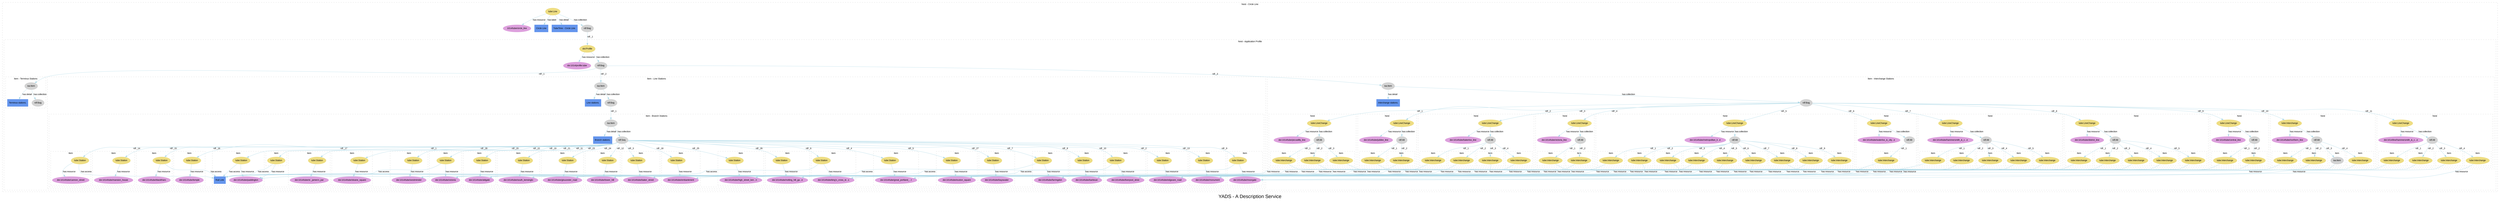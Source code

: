 
digraph yads { 



graph [

  fontname=arial, fontsize=24

  label="YADS - A Description Service"

];

node [

  fontname=arial, fontsize=11, fontcolor=black,

  style=filled, color=cornflowerblue,

];

edge [

  fontname=arial, fontsize=11, fontcolor=black,

  style=filled, color=lightblue,

];

rankdir=TB;



subgraph cluster_1 {



  style=dashed; color=lightgrey;

  fontname=arial; fontsize=11;

  fontcolor="black"; label="Nest - Circle Line";



  ":_1" [label="tube:Line", color=lightgoldenrod];

  ":_1" -> "1014/tube/circle_line" [label="has:resource", URL="http://www2.elsevier.co.uk/~tony/1014/yads-schema-2002-04-03#resource"];



  ":_1" -> "node_2" [label="has:label", URL="http://www2.elsevier.co.uk/~tony/1014/yads-schema-2002-04-03#label"];

  ":_1" -> "node_3" [label="has:detail", URL="http://www2.elsevier.co.uk/~tony/1014/yads-schema-2002-04-03#detail"];

  ":_1" -> ":_2" [label="has:collection", URL="http://www2.elsevier.co.uk/~tony/1014/yads-schema-2002-04-03#collection"];

  ":_2" [label="rdf:Bag", color=lightgrey];

  "1014/tube/circle_line" [color=plum, URL="1014/tube/circle_line"];

  "node_2" [shape=box, label="Circle Line"];

  "node_3" [shape=box, label="TubeTime - Circle Line."];

  ":_2" [label="rdf:Bag", color=lightgrey, URL="http://www.w3.org/1999/02/22-rdf-syntax-ns#Bag"];

  ":_2" -> ":_3" [label="rdf:_1", URL="http://www.w3.org/1999/02/22-rdf-syntax-ns#_1"];

":_3" [label="isa:Nest"]



subgraph cluster_3 {



  style=dashed; color=lightgrey;

  fontname=arial; fontsize=11;

  fontcolor="black"; label="Nest - Application Profile";



  ":_3" [label="doi:Profile", color=lightgoldenrod];

  ":_3" -> "doi:1014/profile.tube" [label="has:resource", URL="http://www2.elsevier.co.uk/~tony/1014/yads-schema-2002-04-03#resource"];



  ":_3" -> ":_4" [label="has:collection", URL="http://www2.elsevier.co.uk/~tony/1014/yads-schema-2002-04-03#collection"];

  ":_4" [label="rdf:Bag", color=lightgrey];

  "doi:1014/profile.tube" [color=plum, URL="http://dx.doi.org/1014/profile.tube"];

  ":_4" [label="rdf:Bag", color=lightgrey, URL="http://www.w3.org/1999/02/22-rdf-syntax-ns#Bag"];

  ":_4" -> ":_5" [label="rdf:_1", URL="http://www.w3.org/1999/02/22-rdf-syntax-ns#_1"];

":_5" [label="isa:Item"]

  ":_4" -> ":_7" [label="rdf:_2", URL="http://www.w3.org/1999/02/22-rdf-syntax-ns#_2"];

":_7" [label="isa:Item"]

  ":_4" -> ":_39" [label="rdf:_3", URL="http://www.w3.org/1999/02/22-rdf-syntax-ns#_3"];

":_39" [label="isa:Item"]



subgraph cluster_5 {



  style=dashed; color=lightgrey;

  fontname=arial; fontsize=11;

  fontcolor="black"; label="Item - Terminus Stations";



  ":_5" [label="isa:Item", color=lightgrey, URL="http://www2.elsevier.co.uk/~tony/1014/yads-schema-2002-04-03#Item"];

  ":_5" -> "node_5" [label="has:detail", URL="http://www2.elsevier.co.uk/~tony/1014/yads-schema-2002-04-03#detail"];

  ":_5" -> ":_6" [label="has:collection", URL="http://www2.elsevier.co.uk/~tony/1014/yads-schema-2002-04-03#collection"];

  ":_6" [label="rdf:Bag", color=lightgrey];

  "node_5" [shape=box, label="Terminus stations."];

  ":_6" [label="rdf:Bag", color=lightgrey, URL="http://www.w3.org/1999/02/22-rdf-syntax-ns#Bag"];



}



subgraph cluster_7 {



  style=dashed; color=lightgrey;

  fontname=arial; fontsize=11;

  fontcolor="black"; label="Item - Line Stations";



  ":_7" [label="isa:Item", color=lightgrey, URL="http://www2.elsevier.co.uk/~tony/1014/yads-schema-2002-04-03#Item"];

  ":_7" -> "node_6" [label="has:detail", URL="http://www2.elsevier.co.uk/~tony/1014/yads-schema-2002-04-03#detail"];

  ":_7" -> ":_8" [label="has:collection", URL="http://www2.elsevier.co.uk/~tony/1014/yads-schema-2002-04-03#collection"];

  ":_8" [label="rdf:Bag", color=lightgrey];

  "node_6" [shape=box, label="Line stations."];

  ":_8" [label="rdf:Bag", color=lightgrey, URL="http://www.w3.org/1999/02/22-rdf-syntax-ns#Bag"];

  ":_8" -> ":_9" [label="rdf:_1", URL="http://www.w3.org/1999/02/22-rdf-syntax-ns#_1"];

":_9" [label="isa:Item"]



subgraph cluster_9 {



  style=dashed; color=lightgrey;

  fontname=arial; fontsize=11;

  fontcolor="black"; label="Item - Branch Stations";



  ":_9" [label="isa:Item", color=lightgrey, URL="http://www2.elsevier.co.uk/~tony/1014/yads-schema-2002-04-03#Item"];

  ":_9" -> "node_7" [label="has:detail", URL="http://www2.elsevier.co.uk/~tony/1014/yads-schema-2002-04-03#detail"];

  ":_9" -> ":_10" [label="has:collection", URL="http://www2.elsevier.co.uk/~tony/1014/yads-schema-2002-04-03#collection"];

  ":_10" [label="rdf:Seq", color=lightgrey];

  "node_7" [shape=box, label="Branch stations."];

  ":_10" [label="rdf:Seq", color=lightgrey, URL="http://www.w3.org/1999/02/22-rdf-syntax-ns#Seq"];

  ":_10" -> ":_11" [label="rdf:_1", URL="http://www.w3.org/1999/02/22-rdf-syntax-ns#_1"];

":_11" [label="isa:Item"]

  ":_10" -> ":_12" [label="rdf:_2", URL="http://www.w3.org/1999/02/22-rdf-syntax-ns#_2"];

":_12" [label="isa:Item"]

  ":_10" -> ":_13" [label="rdf:_3", URL="http://www.w3.org/1999/02/22-rdf-syntax-ns#_3"];

":_13" [label="isa:Item"]

  ":_10" -> ":_14" [label="rdf:_4", URL="http://www.w3.org/1999/02/22-rdf-syntax-ns#_4"];

":_14" [label="isa:Item"]

  ":_10" -> ":_15" [label="rdf:_5", URL="http://www.w3.org/1999/02/22-rdf-syntax-ns#_5"];

":_15" [label="isa:Item"]

  ":_10" -> ":_16" [label="rdf:_6", URL="http://www.w3.org/1999/02/22-rdf-syntax-ns#_6"];

":_16" [label="isa:Item"]

  ":_10" -> ":_17" [label="rdf:_7", URL="http://www.w3.org/1999/02/22-rdf-syntax-ns#_7"];

":_17" [label="isa:Item"]

  ":_10" -> ":_18" [label="rdf:_8", URL="http://www.w3.org/1999/02/22-rdf-syntax-ns#_8"];

":_18" [label="isa:Item"]

  ":_10" -> ":_19" [label="rdf:_9", URL="http://www.w3.org/1999/02/22-rdf-syntax-ns#_9"];

":_19" [label="isa:Item"]

  ":_10" -> ":_20" [label="rdf:_10", URL="http://www.w3.org/1999/02/22-rdf-syntax-ns#_10"];

":_20" [label="isa:Item"]

  ":_10" -> ":_21" [label="rdf:_11", URL="http://www.w3.org/1999/02/22-rdf-syntax-ns#_11"];

":_21" [label="isa:Item"]

  ":_10" -> ":_22" [label="rdf:_12", URL="http://www.w3.org/1999/02/22-rdf-syntax-ns#_12"];

":_22" [label="isa:Item"]

  ":_10" -> ":_23" [label="rdf:_13", URL="http://www.w3.org/1999/02/22-rdf-syntax-ns#_13"];

":_23" [label="isa:Item"]

  ":_10" -> ":_24" [label="rdf:_14", URL="http://www.w3.org/1999/02/22-rdf-syntax-ns#_14"];

":_24" [label="isa:Item"]

  ":_10" -> ":_25" [label="rdf:_15", URL="http://www.w3.org/1999/02/22-rdf-syntax-ns#_15"];

":_25" [label="isa:Item"]

  ":_10" -> ":_26" [label="rdf:_16", URL="http://www.w3.org/1999/02/22-rdf-syntax-ns#_16"];

":_26" [label="isa:Item"]

  ":_10" -> ":_27" [label="rdf:_17", URL="http://www.w3.org/1999/02/22-rdf-syntax-ns#_17"];

":_27" [label="isa:Item"]

  ":_10" -> ":_28" [label="rdf:_18", URL="http://www.w3.org/1999/02/22-rdf-syntax-ns#_18"];

":_28" [label="isa:Item"]

  ":_10" -> ":_29" [label="rdf:_19", URL="http://www.w3.org/1999/02/22-rdf-syntax-ns#_19"];

":_29" [label="isa:Item"]

  ":_10" -> ":_30" [label="rdf:_20", URL="http://www.w3.org/1999/02/22-rdf-syntax-ns#_20"];

":_30" [label="isa:Item"]

  ":_10" -> ":_31" [label="rdf:_21", URL="http://www.w3.org/1999/02/22-rdf-syntax-ns#_21"];

":_31" [label="isa:Item"]

  ":_10" -> ":_32" [label="rdf:_22", URL="http://www.w3.org/1999/02/22-rdf-syntax-ns#_22"];

":_32" [label="isa:Item"]

  ":_10" -> ":_33" [label="rdf:_23", URL="http://www.w3.org/1999/02/22-rdf-syntax-ns#_23"];

":_33" [label="isa:Item"]

  ":_10" -> ":_34" [label="rdf:_24", URL="http://www.w3.org/1999/02/22-rdf-syntax-ns#_24"];

":_34" [label="isa:Item"]

  ":_10" -> ":_35" [label="rdf:_25", URL="http://www.w3.org/1999/02/22-rdf-syntax-ns#_25"];

":_35" [label="isa:Item"]

  ":_10" -> ":_36" [label="rdf:_26", URL="http://www.w3.org/1999/02/22-rdf-syntax-ns#_26"];

":_36" [label="isa:Item"]

  ":_10" -> ":_37" [label="rdf:_27", URL="http://www.w3.org/1999/02/22-rdf-syntax-ns#_27"];

":_37" [label="isa:Item"]

  ":_10" -> ":_38" [label="rdf:_28", URL="http://www.w3.org/1999/02/22-rdf-syntax-ns#_28"];

":_38" [label="isa:Item"]



subgraph cluster_11 {



  style=dashed; color=lightgrey;

  fontname=arial; fontsize=11;

  fontcolor="black"; label="Item";



  ":_11" [label="tube:Station", color=lightgoldenrod];

  ":_11" -> "doi:1014/tube/paddington" [label="has:resource", URL="http://www2.elsevier.co.uk/~tony/1014/yads-schema-2002-04-03#resource"];



  ":_11" -> "node_91517202227303644" [label="has:access", URL="http://www2.elsevier.co.uk/~tony/1014/yads-schema-2002-04-03#access"];

  "doi:1014/tube/paddington" [color=plum, URL="http://dx.doi.org/1014/tube/paddington"];

  "node_91517202227303644" [shape=box, label="Rail Link"];

}



subgraph cluster_12 {



  style=dashed; color=lightgrey;

  fontname=arial; fontsize=11;

  fontcolor="black"; label="Item";



  ":_12" [label="tube:Station", color=lightgoldenrod];

  ":_12" -> "doi:1014/tube/edgware_road" [label="has:resource", URL="http://www2.elsevier.co.uk/~tony/1014/yads-schema-2002-04-03#resource"];



  "doi:1014/tube/edgware_road" [color=plum, URL="http://dx.doi.org/1014/tube/edgware_road"];

}



subgraph cluster_13 {



  style=dashed; color=lightgrey;

  fontname=arial; fontsize=11;

  fontcolor="black"; label="Item";



  ":_13" [label="tube:Station", color=lightgoldenrod];

  ":_13" -> "doi:1014/tube/baker_street" [label="has:resource", URL="http://www2.elsevier.co.uk/~tony/1014/yads-schema-2002-04-03#resource"];



  "doi:1014/tube/baker_street" [color=plum, URL="http://dx.doi.org/1014/tube/baker_street"];

}



subgraph cluster_14 {



  style=dashed; color=lightgrey;

  fontname=arial; fontsize=11;

  fontcolor="black"; label="Item";



  ":_14" [label="tube:Station", color=lightgoldenrod];

  ":_14" -> "doi:1014/tube/great_portland_...t" [label="has:resource", URL="http://www2.elsevier.co.uk/~tony/1014/yads-schema-2002-04-03#resource"];



  "doi:1014/tube/great_portland_...t" [color=plum, URL="http://dx.doi.org/1014/tube/great_portland_street"];

}



subgraph cluster_15 {



  style=dashed; color=lightgrey;

  fontname=arial; fontsize=11;

  fontcolor="black"; label="Item";



  ":_15" [label="tube:Station", color=lightgoldenrod];

  ":_15" -> "doi:1014/tube/euston_square" [label="has:resource", URL="http://www2.elsevier.co.uk/~tony/1014/yads-schema-2002-04-03#resource"];



  "doi:1014/tube/euston_square" [color=plum, URL="http://dx.doi.org/1014/tube/euston_square"];

}



subgraph cluster_16 {



  style=dashed; color=lightgrey;

  fontname=arial; fontsize=11;

  fontcolor="black"; label="Item";



  ":_16" [label="tube:Station", color=lightgoldenrod];

  ":_16" -> "doi:1014/tube/king's_cross_st...s" [label="has:resource", URL="http://www2.elsevier.co.uk/~tony/1014/yads-schema-2002-04-03#resource"];



  ":_16" -> "node_91517202227303644" [label="has:access", URL="http://www2.elsevier.co.uk/~tony/1014/yads-schema-2002-04-03#access"];

  "doi:1014/tube/king's_cross_st...s" [color=plum, URL="http://dx.doi.org/1014/tube/king's_cross_st._pancras"];

  "node_91517202227303644" [shape=box, label="Rail Link"];

}



subgraph cluster_17 {



  style=dashed; color=lightgrey;

  fontname=arial; fontsize=11;

  fontcolor="black"; label="Item";



  ":_17" [label="tube:Station", color=lightgoldenrod];

  ":_17" -> "doi:1014/tube/farringdon" [label="has:resource", URL="http://www2.elsevier.co.uk/~tony/1014/yads-schema-2002-04-03#resource"];



  ":_17" -> "node_91517202227303644" [label="has:access", URL="http://www2.elsevier.co.uk/~tony/1014/yads-schema-2002-04-03#access"];

  "doi:1014/tube/farringdon" [color=plum, URL="http://dx.doi.org/1014/tube/farringdon"];

  "node_91517202227303644" [shape=box, label="Rail Link"];

}



subgraph cluster_18 {



  style=dashed; color=lightgrey;

  fontname=arial; fontsize=11;

  fontcolor="black"; label="Item";



  ":_18" [label="tube:Station", color=lightgoldenrod];

  ":_18" -> "doi:1014/tube/barbican" [label="has:resource", URL="http://www2.elsevier.co.uk/~tony/1014/yads-schema-2002-04-03#resource"];



  "doi:1014/tube/barbican" [color=plum, URL="http://dx.doi.org/1014/tube/barbican"];

}



subgraph cluster_19 {



  style=dashed; color=lightgrey;

  fontname=arial; fontsize=11;

  fontcolor="black"; label="Item";



  ":_19" [label="tube:Station", color=lightgoldenrod];

  ":_19" -> "doi:1014/tube/moorgate" [label="has:resource", URL="http://www2.elsevier.co.uk/~tony/1014/yads-schema-2002-04-03#resource"];



  ":_19" -> "node_91517202227303644" [label="has:access", URL="http://www2.elsevier.co.uk/~tony/1014/yads-schema-2002-04-03#access"];

  "doi:1014/tube/moorgate" [color=plum, URL="http://dx.doi.org/1014/tube/moorgate"];

  "node_91517202227303644" [shape=box, label="Rail Link"];

}



subgraph cluster_20 {



  style=dashed; color=lightgrey;

  fontname=arial; fontsize=11;

  fontcolor="black"; label="Item";



  ":_20" [label="tube:Station", color=lightgoldenrod];

  ":_20" -> "doi:1014/tube/liverpool_stree" [label="has:resource", URL="http://www2.elsevier.co.uk/~tony/1014/yads-schema-2002-04-03#resource"];



  ":_20" -> "node_91517202227303644" [label="has:access", URL="http://www2.elsevier.co.uk/~tony/1014/yads-schema-2002-04-03#access"];

  "doi:1014/tube/liverpool_stree" [color=plum, URL="http://dx.doi.org/1014/tube/liverpool_street"];

  "node_91517202227303644" [shape=box, label="Rail Link"];

}



subgraph cluster_21 {



  style=dashed; color=lightgrey;

  fontname=arial; fontsize=11;

  fontcolor="black"; label="Item";



  ":_21" [label="tube:Station", color=lightgoldenrod];

  ":_21" -> "doi:1014/tube/aldgate" [label="has:resource", URL="http://www2.elsevier.co.uk/~tony/1014/yads-schema-2002-04-03#resource"];



  "doi:1014/tube/aldgate" [color=plum, URL="http://dx.doi.org/1014/tube/aldgate"];

}



subgraph cluster_22 {



  style=dashed; color=lightgrey;

  fontname=arial; fontsize=11;

  fontcolor="black"; label="Item";



  ":_22" [label="tube:Station", color=lightgoldenrod];

  ":_22" -> "doi:1014/tube/tower_hill" [label="has:resource", URL="http://www2.elsevier.co.uk/~tony/1014/yads-schema-2002-04-03#resource"];



  "doi:1014/tube/tower_hill" [color=plum, URL="http://dx.doi.org/1014/tube/tower_hill"];

}



subgraph cluster_23 {



  style=dashed; color=lightgrey;

  fontname=arial; fontsize=11;

  fontcolor="black"; label="Item";



  ":_23" [label="tube:Station", color=lightgoldenrod];

  ":_23" -> "doi:1014/tube/monument" [label="has:resource", URL="http://www2.elsevier.co.uk/~tony/1014/yads-schema-2002-04-03#resource"];



  "doi:1014/tube/monument" [color=plum, URL="http://dx.doi.org/1014/tube/monument"];

}



subgraph cluster_24 {



  style=dashed; color=lightgrey;

  fontname=arial; fontsize=11;

  fontcolor="black"; label="Item";



  ":_24" [label="tube:Station", color=lightgoldenrod];

  ":_24" -> "doi:1014/tube/cannon_street" [label="has:resource", URL="http://www2.elsevier.co.uk/~tony/1014/yads-schema-2002-04-03#resource"];



  ":_24" -> "node_91517202227303644" [label="has:access", URL="http://www2.elsevier.co.uk/~tony/1014/yads-schema-2002-04-03#access"];

  "doi:1014/tube/cannon_street" [color=plum, URL="http://dx.doi.org/1014/tube/cannon_street"];

  "node_91517202227303644" [shape=box, label="Rail Link"];

}



subgraph cluster_25 {



  style=dashed; color=lightgrey;

  fontname=arial; fontsize=11;

  fontcolor="black"; label="Item";



  ":_25" [label="tube:Station", color=lightgoldenrod];

  ":_25" -> "doi:1014/tube/mansion_house" [label="has:resource", URL="http://www2.elsevier.co.uk/~tony/1014/yads-schema-2002-04-03#resource"];



  "doi:1014/tube/mansion_house" [color=plum, URL="http://dx.doi.org/1014/tube/mansion_house"];

}



subgraph cluster_26 {



  style=dashed; color=lightgrey;

  fontname=arial; fontsize=11;

  fontcolor="black"; label="Item";



  ":_26" [label="tube:Station", color=lightgoldenrod];

  ":_26" -> "doi:1014/tube/blackfriars" [label="has:resource", URL="http://www2.elsevier.co.uk/~tony/1014/yads-schema-2002-04-03#resource"];



  ":_26" -> "node_91517202227303644" [label="has:access", URL="http://www2.elsevier.co.uk/~tony/1014/yads-schema-2002-04-03#access"];

  "doi:1014/tube/blackfriars" [color=plum, URL="http://dx.doi.org/1014/tube/blackfriars"];

  "node_91517202227303644" [shape=box, label="Rail Link"];

}



subgraph cluster_27 {



  style=dashed; color=lightgrey;

  fontname=arial; fontsize=11;

  fontcolor="black"; label="Item";



  ":_27" [label="tube:Station", color=lightgoldenrod];

  ":_27" -> "doi:1014/tube/temple" [label="has:resource", URL="http://www2.elsevier.co.uk/~tony/1014/yads-schema-2002-04-03#resource"];



  "doi:1014/tube/temple" [color=plum, URL="http://dx.doi.org/1014/tube/temple"];

}



subgraph cluster_28 {



  style=dashed; color=lightgrey;

  fontname=arial; fontsize=11;

  fontcolor="black"; label="Item";



  ":_28" [label="tube:Station", color=lightgoldenrod];

  ":_28" -> "doi:1014/tube/embankment" [label="has:resource", URL="http://www2.elsevier.co.uk/~tony/1014/yads-schema-2002-04-03#resource"];



  "doi:1014/tube/embankment" [color=plum, URL="http://dx.doi.org/1014/tube/embankment"];

}



subgraph cluster_29 {



  style=dashed; color=lightgrey;

  fontname=arial; fontsize=11;

  fontcolor="black"; label="Item";



  ":_29" [label="tube:Station", color=lightgoldenrod];

  ":_29" -> "doi:1014/tube/westminster" [label="has:resource", URL="http://www2.elsevier.co.uk/~tony/1014/yads-schema-2002-04-03#resource"];



  "doi:1014/tube/westminster" [color=plum, URL="http://dx.doi.org/1014/tube/westminster"];

}



subgraph cluster_30 {



  style=dashed; color=lightgrey;

  fontname=arial; fontsize=11;

  fontcolor="black"; label="Item";



  ":_30" [label="tube:Station", color=lightgoldenrod];

  ":_30" -> "doi:1014/tube/st._james's_par" [label="has:resource", URL="http://www2.elsevier.co.uk/~tony/1014/yads-schema-2002-04-03#resource"];



  "doi:1014/tube/st._james's_par" [color=plum, URL="http://dx.doi.org/1014/tube/st._james's_park"];

}



subgraph cluster_31 {



  style=dashed; color=lightgrey;

  fontname=arial; fontsize=11;

  fontcolor="black"; label="Item";



  ":_31" [label="tube:Station", color=lightgoldenrod];

  ":_31" -> "doi:1014/tube/victoria" [label="has:resource", URL="http://www2.elsevier.co.uk/~tony/1014/yads-schema-2002-04-03#resource"];



  ":_31" -> "node_91517202227303644" [label="has:access", URL="http://www2.elsevier.co.uk/~tony/1014/yads-schema-2002-04-03#access"];

  "doi:1014/tube/victoria" [color=plum, URL="http://dx.doi.org/1014/tube/victoria"];

  "node_91517202227303644" [shape=box, label="Rail Link"];

}



subgraph cluster_32 {



  style=dashed; color=lightgrey;

  fontname=arial; fontsize=11;

  fontcolor="black"; label="Item";



  ":_32" [label="tube:Station", color=lightgoldenrod];

  ":_32" -> "doi:1014/tube/sloane_square" [label="has:resource", URL="http://www2.elsevier.co.uk/~tony/1014/yads-schema-2002-04-03#resource"];



  "doi:1014/tube/sloane_square" [color=plum, URL="http://dx.doi.org/1014/tube/sloane_square"];

}



subgraph cluster_33 {



  style=dashed; color=lightgrey;

  fontname=arial; fontsize=11;

  fontcolor="black"; label="Item";



  ":_33" [label="tube:Station", color=lightgoldenrod];

  ":_33" -> "doi:1014/tube/south_kensingto" [label="has:resource", URL="http://www2.elsevier.co.uk/~tony/1014/yads-schema-2002-04-03#resource"];



  "doi:1014/tube/south_kensingto" [color=plum, URL="http://dx.doi.org/1014/tube/south_kensington"];

}



subgraph cluster_34 {



  style=dashed; color=lightgrey;

  fontname=arial; fontsize=11;

  fontcolor="black"; label="Item";



  ":_34" [label="tube:Station", color=lightgoldenrod];

  ":_34" -> "doi:1014/tube/gloucester_road" [label="has:resource", URL="http://www2.elsevier.co.uk/~tony/1014/yads-schema-2002-04-03#resource"];



  "doi:1014/tube/gloucester_road" [color=plum, URL="http://dx.doi.org/1014/tube/gloucester_road"];

}



subgraph cluster_35 {



  style=dashed; color=lightgrey;

  fontname=arial; fontsize=11;

  fontcolor="black"; label="Item";



  ":_35" [label="tube:Station", color=lightgoldenrod];

  ":_35" -> "doi:1014/tube/high_street_ken...n" [label="has:resource", URL="http://www2.elsevier.co.uk/~tony/1014/yads-schema-2002-04-03#resource"];



  "doi:1014/tube/high_street_ken...n" [color=plum, URL="http://dx.doi.org/1014/tube/high_street_kensington"];

}



subgraph cluster_36 {



  style=dashed; color=lightgrey;

  fontname=arial; fontsize=11;

  fontcolor="black"; label="Item";


  ":_36" [label="tube:Station", color=lightgoldenrod];

  ":_36" -> "doi:1014/tube/notting_hill_ga...e" [label="has:resource", URL="http://www2.elsevier.co.uk/~tony/1014/yads-schema-2002-04-03#resource"];



  "doi:1014/tube/notting_hill_ga...e" [color=plum, URL="http://dx.doi.org/1014/tube/notting_hill_gate"];

}



subgraph cluster_37 {



  style=dashed; color=lightgrey;

  fontname=arial; fontsize=11;

  fontcolor="black"; label="Item";



  ":_37" [label="tube:Station", color=lightgoldenrod];

  ":_37" -> "doi:1014/tube/bayswater" [label="has:resource", URL="http://www2.elsevier.co.uk/~tony/1014/yads-schema-2002-04-03#resource"];



  "doi:1014/tube/bayswater" [color=plum, URL="http://dx.doi.org/1014/tube/bayswater"];

}



subgraph cluster_38 {



  style=dashed; color=lightgrey;

  fontname=arial; fontsize=11;

  fontcolor="black"; label="Item";



  ":_38" [label="tube:Station", color=lightgoldenrod];

  ":_38" -> "doi:1014/tube/paddington" [label="has:resource", URL="http://www2.elsevier.co.uk/~tony/1014/yads-schema-2002-04-03#resource"];



  ":_38" -> "node_91517202227303644" [label="has:access", URL="http://www2.elsevier.co.uk/~tony/1014/yads-schema-2002-04-03#access"];

  "doi:1014/tube/paddington" [color=plum, URL="http://dx.doi.org/1014/tube/paddington"];

  "node_91517202227303644" [shape=box, label="Rail Link"];

}



}



}



subgraph cluster_39 {



  style=dashed; color=lightgrey;

  fontname=arial; fontsize=11;

  fontcolor="black"; label="Item - Interchange Stations";



  ":_39" [label="isa:Item", color=lightgrey, URL="http://www2.elsevier.co.uk/~tony/1014/yads-schema-2002-04-03#Item"];

  ":_39" -> "node_45" [label="has:detail", URL="http://www2.elsevier.co.uk/~tony/1014/yads-schema-2002-04-03#detail"];

  ":_39" -> ":_40" [label="has:collection", URL="http://www2.elsevier.co.uk/~tony/1014/yads-schema-2002-04-03#collection"];

  ":_40" [label="rdf:Bag", color=lightgrey];

  "node_45" [shape=box, label="Interchange stations."];

  ":_40" [label="rdf:Bag", color=lightgrey, URL="http://www.w3.org/1999/02/22-rdf-syntax-ns#Bag"];

  ":_40" -> ":_41" [label="rdf:_1", URL="http://www.w3.org/1999/02/22-rdf-syntax-ns#_1"];

":_41" [label="isa:Nest"]

  ":_40" -> ":_46" [label="rdf:_2", URL="http://www.w3.org/1999/02/22-rdf-syntax-ns#_2"];

":_46" [label="isa:Nest"]

  ":_40" -> ":_50" [label="rdf:_3", URL="http://www.w3.org/1999/02/22-rdf-syntax-ns#_3"];

":_50" [label="isa:Nest"]

  ":_40" -> ":_56" [label="rdf:_4", URL="http://www.w3.org/1999/02/22-rdf-syntax-ns#_4"];

":_56" [label="isa:Nest"]

  ":_40" -> ":_60" [label="rdf:_5", URL="http://www.w3.org/1999/02/22-rdf-syntax-ns#_5"];

":_60" [label="isa:Nest"]

  ":_40" -> ":_71" [label="rdf:_6", URL="http://www.w3.org/1999/02/22-rdf-syntax-ns#_6"];

":_71" [label="isa:Nest"]

  ":_40" -> ":_74" [label="rdf:_7", URL="http://www.w3.org/1999/02/22-rdf-syntax-ns#_7"];

":_74" [label="isa:Nest"]

  ":_40" -> ":_81" [label="rdf:_8", URL="http://www.w3.org/1999/02/22-rdf-syntax-ns#_8"];

":_81" [label="isa:Nest"]

  ":_40" -> ":_88" [label="rdf:_9", URL="http://www.w3.org/1999/02/22-rdf-syntax-ns#_9"];

":_88" [label="isa:Nest"]

  ":_40" -> ":_92" [label="rdf:_10", URL="http://www.w3.org/1999/02/22-rdf-syntax-ns#_10"];

":_92" [label="isa:Nest"]

  ":_40" -> ":_98" [label="rdf:_11", URL="http://www.w3.org/1999/02/22-rdf-syntax-ns#_11"];

":_98" [label="isa:Nest"]



subgraph cluster_41 {



  style=dashed; color=lightgrey;

  fontname=arial; fontsize=11;

  fontcolor="black"; label="Nest";



  ":_41" [label="tube:LineChange", color=lightgoldenrod];

  ":_41" -> "doi:1014/tube/piccadilly_line" [label="has:resource", URL="http://www2.elsevier.co.uk/~tony/1014/yads-schema-2002-04-03#resource"];

  ":_41" -> ":_42" [label="has:collection", URL="http://www2.elsevier.co.uk/~tony/1014/yads-schema-2002-04-03#collection"];

  ":_42" [label="rdf:Alt", color=lightgrey];



  "doi:1014/tube/piccadilly_line" [color=plum, URL="http://dx.doi.org/1014/tube/piccadilly_line"];

  ":_42" [label="rdf:Alt", color=lightgrey, URL="http://www.w3.org/1999/02/22-rdf-syntax-ns#Alt"];

  ":_42" -> ":_43" [label="rdf:_1", URL="http://www.w3.org/1999/02/22-rdf-syntax-ns#_1"];

":_43" [label="isa:Item"]

  ":_42" -> ":_44" [label="rdf:_2", URL="http://www.w3.org/1999/02/22-rdf-syntax-ns#_2"];

":_44" [label="isa:Item"]

  ":_42" -> ":_45" [label="rdf:_3", URL="http://www.w3.org/1999/02/22-rdf-syntax-ns#_3"];

":_45" [label="isa:Item"]



subgraph cluster_43 {



  style=dashed; color=lightgrey;

  fontname=arial; fontsize=11;

  fontcolor="black"; label="Item";



  ":_43" [label="tube:Interchange", color=lightgoldenrod];

  ":_43" -> "doi:1014/tube/king's_cross_st...s" [label="has:resource", URL="http://www2.elsevier.co.uk/~tony/1014/yads-schema-2002-04-03#resource"];



  "doi:1014/tube/king's_cross_st...s" [color=plum, URL="http://dx.doi.org/1014/tube/king's_cross_st._pancras"];

}



subgraph cluster_44 {



  style=dashed; color=lightgrey;

  fontname=arial; fontsize=11;

  fontcolor="black"; label="Item";



  ":_44" [label="tube:Interchange", color=lightgoldenrod];

  ":_44" -> "doi:1014/tube/south_kensingto" [label="has:resource", URL="http://www2.elsevier.co.uk/~tony/1014/yads-schema-2002-04-03#resource"];



  "doi:1014/tube/south_kensingto" [color=plum, URL="http://dx.doi.org/1014/tube/south_kensington"];

}



subgraph cluster_45 {



  style=dashed; color=lightgrey;

  fontname=arial; fontsize=11;

  fontcolor="black"; label="Item";



  ":_45" [label="tube:Interchange", color=lightgoldenrod];

  ":_45" -> "doi:1014/tube/gloucester_road" [label="has:resource", URL="http://www2.elsevier.co.uk/~tony/1014/yads-schema-2002-04-03#resource"];



  "doi:1014/tube/gloucester_road" [color=plum, URL="http://dx.doi.org/1014/tube/gloucester_road"];

}



}



subgraph cluster_46 {



  style=dashed; color=lightgrey;

  fontname=arial; fontsize=11;

  fontcolor="black"; label="Nest";



  ":_46" [label="tube:LineChange", color=lightgoldenrod];

  ":_46" -> "doi:1014/tube/jubilee_line" [label="has:resource", URL="http://www2.elsevier.co.uk/~tony/1014/yads-schema-2002-04-03#resource"];

  ":_46" -> ":_47" [label="has:collection", URL="http://www2.elsevier.co.uk/~tony/1014/yads-schema-2002-04-03#collection"];

  ":_47" [label="rdf:Alt", color=lightgrey];



  "doi:1014/tube/jubilee_line" [color=plum, URL="http://dx.doi.org/1014/tube/jubilee_line"];

  ":_47" [label="rdf:Alt", color=lightgrey, URL="http://www.w3.org/1999/02/22-rdf-syntax-ns#Alt"];

  ":_47" -> ":_48" [label="rdf:_1", URL="http://www.w3.org/1999/02/22-rdf-syntax-ns#_1"];

":_48" [label="isa:Item"]

  ":_47" -> ":_49" [label="rdf:_2", URL="http://www.w3.org/1999/02/22-rdf-syntax-ns#_2"];

":_49" [label="isa:Item"]



subgraph cluster_48 {



  style=dashed; color=lightgrey;

  fontname=arial; fontsize=11;

  fontcolor="black"; label="Item";



  ":_48" [label="tube:Interchange", color=lightgoldenrod];

  ":_48" -> "doi:1014/tube/baker_street" [label="has:resource", URL="http://www2.elsevier.co.uk/~tony/1014/yads-schema-2002-04-03#resource"];



  "doi:1014/tube/baker_street" [color=plum, URL="http://dx.doi.org/1014/tube/baker_street"];

}



subgraph cluster_49 {



  style=dashed; color=lightgrey;

  fontname=arial; fontsize=11;

  fontcolor="black"; label="Item";



  ":_49" [label="tube:Interchange", color=lightgoldenrod];

  ":_49" -> "doi:1014/tube/westminster" [label="has:resource", URL="http://www2.elsevier.co.uk/~tony/1014/yads-schema-2002-04-03#resource"];



  "doi:1014/tube/westminster" [color=plum, URL="http://dx.doi.org/1014/tube/westminster"];

}



}



subgraph cluster_50 {



  style=dashed; color=lightgrey;

  fontname=arial; fontsize=11;

  fontcolor="black"; label="Nest";



  ":_50" [label="tube:LineChange", color=lightgoldenrod];

  ":_50" -> "doi:1014/tube/bakerloo_line" [label="has:resource", URL="http://www2.elsevier.co.uk/~tony/1014/yads-schema-2002-04-03#resource"];

  ":_50" -> ":_51" [label="has:collection", URL="http://www2.elsevier.co.uk/~tony/1014/yads-schema-2002-04-03#collection"];

  ":_51" [label="rdf:Alt", color=lightgrey];



  "doi:1014/tube/bakerloo_line" [color=plum, URL="http://dx.doi.org/1014/tube/bakerloo_line"];

  ":_51" [label="rdf:Alt", color=lightgrey, URL="http://www.w3.org/1999/02/22-rdf-syntax-ns#Alt"];

  ":_51" -> ":_52" [label="rdf:_1", URL="http://www.w3.org/1999/02/22-rdf-syntax-ns#_1"];

":_52" [label="isa:Item"]

  ":_51" -> ":_53" [label="rdf:_2", URL="http://www.w3.org/1999/02/22-rdf-syntax-ns#_2"];

":_53" [label="isa:Item"]

  ":_51" -> ":_54" [label="rdf:_3", URL="http://www.w3.org/1999/02/22-rdf-syntax-ns#_3"];

":_54" [label="isa:Item"]

  ":_51" -> ":_55" [label="rdf:_4", URL="http://www.w3.org/1999/02/22-rdf-syntax-ns#_4"];

":_55" [label="isa:Item"]



subgraph cluster_52 {



  style=dashed; color=lightgrey;

  fontname=arial; fontsize=11;

  fontcolor="black"; label="Item";



  ":_52" [label="tube:Interchange", color=lightgoldenrod];

  ":_52" -> "doi:1014/tube/paddington" [label="has:resource", URL="http://www2.elsevier.co.uk/~tony/1014/yads-schema-2002-04-03#resource"];



  "doi:1014/tube/paddington" [color=plum, URL="http://dx.doi.org/1014/tube/paddington"];

}



subgraph cluster_53 {



  style=dashed; color=lightgrey;

  fontname=arial; fontsize=11;

  fontcolor="black"; label="Item";



  ":_53" [label="tube:Interchange", color=lightgoldenrod];

  ":_53" -> "doi:1014/tube/baker_street" [label="has:resource", URL="http://www2.elsevier.co.uk/~tony/1014/yads-schema-2002-04-03#resource"];



  "doi:1014/tube/baker_street" [color=plum, URL="http://dx.doi.org/1014/tube/baker_street"];

}



subgraph cluster_54 {



  style=dashed; color=lightgrey;

  fontname=arial; fontsize=11;

  fontcolor="black"; label="Item";



  ":_54" [label="tube:Interchange", color=lightgoldenrod];

  ":_54" -> "doi:1014/tube/embankment" [label="has:resource", URL="http://www2.elsevier.co.uk/~tony/1014/yads-schema-2002-04-03#resource"];



  "doi:1014/tube/embankment" [color=plum, URL="http://dx.doi.org/1014/tube/embankment"];

}



subgraph cluster_55 {



  style=dashed; color=lightgrey;

  fontname=arial; fontsize=11;

  fontcolor="black"; label="Item";



  ":_55" [label="tube:Interchange", color=lightgoldenrod];

  ":_55" -> "doi:1014/tube/paddington" [label="has:resource", URL="http://www2.elsevier.co.uk/~tony/1014/yads-schema-2002-04-03#resource"];



  "doi:1014/tube/paddington" [color=plum, URL="http://dx.doi.org/1014/tube/paddington"];

}



}



subgraph cluster_56 {



  style=dashed; color=lightgrey;

  fontname=arial; fontsize=11;

  fontcolor="black"; label="Nest";



  ":_56" [label="tube:LineChange", color=lightgoldenrod];

  ":_56" -> "doi:1014/tube/victoria_line" [label="has:resource", URL="http://www2.elsevier.co.uk/~tony/1014/yads-schema-2002-04-03#resource"];

  ":_56" -> ":_57" [label="has:collection", URL="http://www2.elsevier.co.uk/~tony/1014/yads-schema-2002-04-03#collection"];

  ":_57" [label="rdf:Alt", color=lightgrey];



  "doi:1014/tube/victoria_line" [color=plum, URL="http://dx.doi.org/1014/tube/victoria_line"];

  ":_57" [label="rdf:Alt", color=lightgrey, URL="http://www.w3.org/1999/02/22-rdf-syntax-ns#Alt"];

  ":_57" -> ":_58" [label="rdf:_1", URL="http://www.w3.org/1999/02/22-rdf-syntax-ns#_1"];

":_58" [label="isa:Item"]

  ":_57" -> ":_59" [label="rdf:_2", URL="http://www.w3.org/1999/02/22-rdf-syntax-ns#_2"];

":_59" [label="isa:Item"]



subgraph cluster_58 {



  style=dashed; color=lightgrey;

  fontname=arial; fontsize=11;

  fontcolor="black"; label="Item";



  ":_58" [label="tube:Interchange", color=lightgoldenrod];

  ":_58" -> "doi:1014/tube/king's_cross_st...s" [label="has:resource", URL="http://www2.elsevier.co.uk/~tony/1014/yads-schema-2002-04-03#resource"];



  "doi:1014/tube/king's_cross_st...s" [color=plum, URL="http://dx.doi.org/1014/tube/king's_cross_st._pancras"];

}



subgraph cluster_59 {



  style=dashed; color=lightgrey;

  fontname=arial; fontsize=11;

  fontcolor="black"; label="Item";



  ":_59" [label="tube:Interchange", color=lightgoldenrod];

  ":_59" -> "doi:1014/tube/victoria" [label="has:resource", URL="http://www2.elsevier.co.uk/~tony/1014/yads-schema-2002-04-03#resource"];



  "doi:1014/tube/victoria" [color=plum, URL="http://dx.doi.org/1014/tube/victoria"];

}



}



subgraph cluster_60 {



  style=dashed; color=lightgrey;

  fontname=arial; fontsize=11;

  fontcolor="black"; label="Nest";



  ":_60" [label="tube:LineChange", color=lightgoldenrod];

  ":_60" -> "doi:1014/tube/metropolitan_li...e" [label="has:resource", URL="http://www2.elsevier.co.uk/~tony/1014/yads-schema-2002-04-03#resource"];

  ":_60" -> ":_61" [label="has:collection", URL="http://www2.elsevier.co.uk/~tony/1014/yads-schema-2002-04-03#collection"];

  ":_61" [label="rdf:Alt", color=lightgrey];



  "doi:1014/tube/metropolitan_li...e" [color=plum, URL="http://dx.doi.org/1014/tube/metropolitan_line"];

  ":_61" [label="rdf:Alt", color=lightgrey, URL="http://www.w3.org/1999/02/22-rdf-syntax-ns#Alt"];

  ":_61" -> ":_62" [label="rdf:_1", URL="http://www.w3.org/1999/02/22-rdf-syntax-ns#_1"];

":_62" [label="isa:Item"]

  ":_61" -> ":_63" [label="rdf:_2", URL="http://www.w3.org/1999/02/22-rdf-syntax-ns#_2"];

":_63" [label="isa:Item"]

  ":_61" -> ":_64" [label="rdf:_3", URL="http://www.w3.org/1999/02/22-rdf-syntax-ns#_3"];

":_64" [label="isa:Item"]

  ":_61" -> ":_65" [label="rdf:_4", URL="http://www.w3.org/1999/02/22-rdf-syntax-ns#_4"];

":_65" [label="isa:Item"]

  ":_61" -> ":_66" [label="rdf:_5", URL="http://www.w3.org/1999/02/22-rdf-syntax-ns#_5"];

":_66" [label="isa:Item"]

  ":_61" -> ":_67" [label="rdf:_6", URL="http://www.w3.org/1999/02/22-rdf-syntax-ns#_6"];

":_67" [label="isa:Item"]

  ":_61" -> ":_68" [label="rdf:_7", URL="http://www.w3.org/1999/02/22-rdf-syntax-ns#_7"];

":_68" [label="isa:Item"]

  ":_61" -> ":_69" [label="rdf:_8", URL="http://www.w3.org/1999/02/22-rdf-syntax-ns#_8"];

":_69" [label="isa:Item"]

  ":_61" -> ":_70" [label="rdf:_9", URL="http://www.w3.org/1999/02/22-rdf-syntax-ns#_9"];

":_70" [label="isa:Item"]



subgraph cluster_62 {



  style=dashed; color=lightgrey;

  fontname=arial; fontsize=11;

  fontcolor="black"; label="Item";



  ":_62" [label="tube:Interchange", color=lightgoldenrod];

  ":_62" -> "doi:1014/tube/baker_street" [label="has:resource", URL="http://www2.elsevier.co.uk/~tony/1014/yads-schema-2002-04-03#resource"];



  "doi:1014/tube/baker_street" [color=plum, URL="http://dx.doi.org/1014/tube/baker_street"];

}



subgraph cluster_63 {



  style=dashed; color=lightgrey;

  fontname=arial; fontsize=11;

  fontcolor="black"; label="Item";



  ":_63" [label="tube:Interchange", color=lightgoldenrod];

  ":_63" -> "doi:1014/tube/great_portland_...t" [label="has:resource", URL="http://www2.elsevier.co.uk/~tony/1014/yads-schema-2002-04-03#resource"];



  "doi:1014/tube/great_portland_...t" [color=plum, URL="http://dx.doi.org/1014/tube/great_portland_street"];

}



subgraph cluster_64 {



  style=dashed; color=lightgrey;

  fontname=arial; fontsize=11;

  fontcolor="black"; label="Item";



  ":_64" [label="tube:Interchange", color=lightgoldenrod];

  ":_64" -> "doi:1014/tube/euston_square" [label="has:resource", URL="http://www2.elsevier.co.uk/~tony/1014/yads-schema-2002-04-03#resource"];



  "doi:1014/tube/euston_square" [color=plum, URL="http://dx.doi.org/1014/tube/euston_square"];

}



subgraph cluster_65 {



  style=dashed; color=lightgrey;

  fontname=arial; fontsize=11;

  fontcolor="black"; label="Item";



  ":_65" [label="tube:Interchange", color=lightgoldenrod];

  ":_65" -> "doi:1014/tube/king's_cross_st...s" [label="has:resource", URL="http://www2.elsevier.co.uk/~tony/1014/yads-schema-2002-04-03#resource"];



  "doi:1014/tube/king's_cross_st...s" [color=plum, URL="http://dx.doi.org/1014/tube/king's_cross_st._pancras"];

}



subgraph cluster_66 {



  style=dashed; color=lightgrey;

  fontname=arial; fontsize=11;

  fontcolor="black"; label="Item";



  ":_66" [label="tube:Interchange", color=lightgoldenrod];

  ":_66" -> "doi:1014/tube/farringdon" [label="has:resource", URL="http://www2.elsevier.co.uk/~tony/1014/yads-schema-2002-04-03#resource"];



  "doi:1014/tube/farringdon" [color=plum, URL="http://dx.doi.org/1014/tube/farringdon"];

}



subgraph cluster_67 {



  style=dashed; color=lightgrey;

  fontname=arial; fontsize=11;

  fontcolor="black"; label="Item";



  ":_67" [label="tube:Interchange", color=lightgoldenrod];

  ":_67" -> "doi:1014/tube/barbican" [label="has:resource", URL="http://www2.elsevier.co.uk/~tony/1014/yads-schema-2002-04-03#resource"];



  "doi:1014/tube/barbican" [color=plum, URL="http://dx.doi.org/1014/tube/barbican"];

}



subgraph cluster_68 {



  style=dashed; color=lightgrey;

  fontname=arial; fontsize=11;

  fontcolor="black"; label="Item";



  ":_68" [label="tube:Interchange", color=lightgoldenrod];

  ":_68" -> "doi:1014/tube/moorgate" [label="has:resource", URL="http://www2.elsevier.co.uk/~tony/1014/yads-schema-2002-04-03#resource"];



  "doi:1014/tube/moorgate" [color=plum, URL="http://dx.doi.org/1014/tube/moorgate"];

}



subgraph cluster_69 {



  style=dashed; color=lightgrey;

  fontname=arial; fontsize=11;

  fontcolor="black"; label="Item";



  ":_69" [label="tube:Interchange", color=lightgoldenrod];

  ":_69" -> "doi:1014/tube/liverpool_stree" [label="has:resource", URL="http://www2.elsevier.co.uk/~tony/1014/yads-schema-2002-04-03#resource"];



  "doi:1014/tube/liverpool_stree" [color=plum, URL="http://dx.doi.org/1014/tube/liverpool_street"];

}



subgraph cluster_70 {



  style=dashed; color=lightgrey;

  fontname=arial; fontsize=11;

  fontcolor="black"; label="Item";



  ":_70" [label="tube:Interchange", color=lightgoldenrod];

  ":_70" -> "doi:1014/tube/aldgate" [label="has:resource", URL="http://www2.elsevier.co.uk/~tony/1014/yads-schema-2002-04-03#resource"];



  "doi:1014/tube/aldgate" [color=plum, URL="http://dx.doi.org/1014/tube/aldgate"];

}



}



subgraph cluster_71 {



  style=dashed; color=lightgrey;

  fontname=arial; fontsize=11;

  fontcolor="black"; label="Nest";



  ":_71" [label="tube:LineChange", color=lightgoldenrod];

  ":_71" -> "doi:1014/tube/waterloo_&amp;_city...e" [label="has:resource", URL="http://www2.elsevier.co.uk/~tony/1014/yads-schema-2002-04-03#resource"];

  ":_71" -> ":_72" [label="has:collection", URL="http://www2.elsevier.co.uk/~tony/1014/yads-schema-2002-04-03#collection"];

  ":_72" [label="rdf:Alt", color=lightgrey];



  "doi:1014/tube/waterloo_&amp;_city...e" [color=plum, URL="http://dx.doi.org/1014/tube/waterloo_&amp;_city_line"];

  ":_72" [label="rdf:Alt", color=lightgrey, URL="http://www.w3.org/1999/02/22-rdf-syntax-ns#Alt"];

  ":_72" -> ":_73" [label="rdf:_1", URL="http://www.w3.org/1999/02/22-rdf-syntax-ns#_1"];

":_73" [label="isa:Item"]



subgraph cluster_73 {



  style=dashed; color=lightgrey;

  fontname=arial; fontsize=11;

  fontcolor="black"; label="Item";



  ":_73" [label="tube:Interchange", color=lightgoldenrod];

  ":_73" -> "doi:1014/tube/monument" [label="has:resource", URL="http://www2.elsevier.co.uk/~tony/1014/yads-schema-2002-04-03#resource"];



  "doi:1014/tube/monument" [color=plum, URL="http://dx.doi.org/1014/tube/monument"];

}



}



subgraph cluster_74 {



  style=dashed; color=lightgrey;

  fontname=arial; fontsize=11;

  fontcolor="black"; label="Nest";



  ":_74" [label="tube:LineChange", color=lightgoldenrod];

  ":_74" -> "doi:1014/tube/hammersmith_&amp;_c...e" [label="has:resource", URL="http://www2.elsevier.co.uk/~tony/1014/yads-schema-2002-04-03#resource"];

  ":_74" -> ":_75" [label="has:collection", URL="http://www2.elsevier.co.uk/~tony/1014/yads-schema-2002-04-03#collection"];

  ":_75" [label="rdf:Alt", color=lightgrey];



  "doi:1014/tube/hammersmith_&amp;_c...e" [color=plum, URL="http://dx.doi.org/1014/tube/hammersmith_&amp;_city_line"];

  ":_75" [label="rdf:Alt", color=lightgrey, URL="http://www.w3.org/1999/02/22-rdf-syntax-ns#Alt"];

  ":_75" -> ":_76" [label="rdf:_1", URL="http://www.w3.org/1999/02/22-rdf-syntax-ns#_1"];

":_76" [label="isa:Item"]

  ":_75" -> ":_77" [label="rdf:_2", URL="http://www.w3.org/1999/02/22-rdf-syntax-ns#_2"];

":_77" [label="isa:Item"]

  ":_75" -> ":_78" [label="rdf:_3", URL="http://www.w3.org/1999/02/22-rdf-syntax-ns#_3"];

":_78" [label="isa:Item"]

  ":_75" -> ":_79" [label="rdf:_4", URL="http://www.w3.org/1999/02/22-rdf-syntax-ns#_4"];

":_79" [label="isa:Item"]

  ":_75" -> ":_80" [label="rdf:_5", URL="http://www.w3.org/1999/02/22-rdf-syntax-ns#_5"];

":_80" [label="isa:Item"]



subgraph cluster_76 {



  style=dashed; color=lightgrey;

  fontname=arial; fontsize=11;

  fontcolor="black"; label="Item";



  ":_76" [label="tube:Interchange", color=lightgoldenrod];

  ":_76" -> "doi:1014/tube/great_portland_...t" [label="has:resource", URL="http://www2.elsevier.co.uk/~tony/1014/yads-schema-2002-04-03#resource"];



  "doi:1014/tube/great_portland_...t" [color=plum, URL="http://dx.doi.org/1014/tube/great_portland_street"];

}



subgraph cluster_77 {



  style=dashed; color=lightgrey;

  fontname=arial; fontsize=11;

  fontcolor="black"; label="Item";



  ":_77" [label="tube:Interchange", color=lightgoldenrod];

  ":_77" -> "doi:1014/tube/euston_square" [label="has:resource", URL="http://www2.elsevier.co.uk/~tony/1014/yads-schema-2002-04-03#resource"];



  "doi:1014/tube/euston_square" [color=plum, URL="http://dx.doi.org/1014/tube/euston_square"];

}



subgraph cluster_78 {



  style=dashed; color=lightgrey;

  fontname=arial; fontsize=11;

  fontcolor="black"; label="Item";



  ":_78" [label="tube:Interchange", color=lightgoldenrod];

  ":_78" -> "doi:1014/tube/farringdon" [label="has:resource", URL="http://www2.elsevier.co.uk/~tony/1014/yads-schema-2002-04-03#resource"];



  "doi:1014/tube/farringdon" [color=plum, URL="http://dx.doi.org/1014/tube/farringdon"];

}



subgraph cluster_79 {



  style=dashed; color=lightgrey;

  fontname=arial; fontsize=11;

  fontcolor="black"; label="Item";



  ":_79" [label="tube:Interchange", color=lightgoldenrod];

  ":_79" -> "doi:1014/tube/barbican" [label="has:resource", URL="http://www2.elsevier.co.uk/~tony/1014/yads-schema-2002-04-03#resource"];



  "doi:1014/tube/barbican" [color=plum, URL="http://dx.doi.org/1014/tube/barbican"];

}



subgraph cluster_80 {



  style=dashed; color=lightgrey;

  fontname=arial; fontsize=11;

  fontcolor="black"; label="Item";



  ":_80" [label="tube:Interchange", color=lightgoldenrod];

  ":_80" -> "doi:1014/tube/liverpool_stree" [label="has:resource", URL="http://www2.elsevier.co.uk/~tony/1014/yads-schema-2002-04-03#resource"];



  "doi:1014/tube/liverpool_stree" [color=plum, URL="http://dx.doi.org/1014/tube/liverpool_street"];

}



}



subgraph cluster_81 {



  style=dashed; color=lightgrey;

  fontname=arial; fontsize=11;

  fontcolor="black"; label="Nest";



  ":_81" [label="tube:LineChange", color=lightgoldenrod];

  ":_81" -> "doi:1014/tube/district_line" [label="has:resource", URL="http://www2.elsevier.co.uk/~tony/1014/yads-schema-2002-04-03#resource"];

  ":_81" -> ":_82" [label="has:collection", URL="http://www2.elsevier.co.uk/~tony/1014/yads-schema-2002-04-03#collection"];

  ":_82" [label="rdf:Alt", color=lightgrey];



  "doi:1014/tube/district_line" [color=plum, URL="http://dx.doi.org/1014/tube/district_line"];

  ":_82" [label="rdf:Alt", color=lightgrey, URL="http://www.w3.org/1999/02/22-rdf-syntax-ns#Alt"];

  ":_82" -> ":_83" [label="rdf:_1", URL="http://www.w3.org/1999/02/22-rdf-syntax-ns#_1"];

":_83" [label="isa:Item"]

  ":_82" -> ":_84" [label="rdf:_2", URL="http://www.w3.org/1999/02/22-rdf-syntax-ns#_2"];

":_84" [label="isa:Item"]

  ":_82" -> ":_85" [label="rdf:_3", URL="http://www.w3.org/1999/02/22-rdf-syntax-ns#_3"];

":_85" [label="isa:Item"]

  ":_82" -> ":_86" [label="rdf:_4", URL="http://www.w3.org/1999/02/22-rdf-syntax-ns#_4"];

":_86" [label="isa:Item"]

  ":_82" -> ":_87" [label="rdf:_5", URL="http://www.w3.org/1999/02/22-rdf-syntax-ns#_5"];

":_87" [label="isa:Item"]



subgraph cluster_83 {



  style=dashed; color=lightgrey;

  fontname=arial; fontsize=11;

  fontcolor="black"; label="Item";



  ":_83" [label="tube:Interchange", color=lightgoldenrod];

  ":_83" -> "doi:1014/tube/edgware_road" [label="has:resource", URL="http://www2.elsevier.co.uk/~tony/1014/yads-schema-2002-04-03#resource"];



  "doi:1014/tube/edgware_road" [color=plum, URL="http://dx.doi.org/1014/tube/edgware_road"];

}



subgraph cluster_84 {



  style=dashed; color=lightgrey;

  fontname=arial; fontsize=11;

  fontcolor="black"; label="Item";



  ":_84" [label="tube:Interchange", color=lightgoldenrod];

  ":_84" -> "doi:1014/tube/tower_hill" [label="has:resource", URL="http://www2.elsevier.co.uk/~tony/1014/yads-schema-2002-04-03#resource"];



  "doi:1014/tube/tower_hill" [color=plum, URL="http://dx.doi.org/1014/tube/tower_hill"];

}



subgraph cluster_85 {



  style=dashed; color=lightgrey;

  fontname=arial; fontsize=11;

  fontcolor="black"; label="Item";



  ":_85" [label="tube:Interchange", color=lightgoldenrod];

  ":_85" -> "doi:1014/tube/south_kensingto" [label="has:resource", URL="http://www2.elsevier.co.uk/~tony/1014/yads-schema-2002-04-03#resource"];



  "doi:1014/tube/south_kensingto" [color=plum, URL="http://dx.doi.org/1014/tube/south_kensington"];

}



subgraph cluster_86 {



  style=dashed; color=lightgrey;

  fontname=arial; fontsize=11;

  fontcolor="black"; label="Item";



  ":_86" [label="tube:Interchange", color=lightgoldenrod];

  ":_86" -> "doi:1014/tube/gloucester_road" [label="has:resource", URL="http://www2.elsevier.co.uk/~tony/1014/yads-schema-2002-04-03#resource"];



  "doi:1014/tube/gloucester_road" [color=plum, URL="http://dx.doi.org/1014/tube/gloucester_road"];

}



subgraph cluster_87 {



  style=dashed; color=lightgrey;

  fontname=arial; fontsize=11;

  fontcolor="black"; label="Item";



  ":_87" [label="tube:Interchange", color=lightgoldenrod];

  ":_87" -> "doi:1014/tube/high_street_ken...n" [label="has:resource", URL="http://www2.elsevier.co.uk/~tony/1014/yads-schema-2002-04-03#resource"];



  "doi:1014/tube/high_street_ken...n" [color=plum, URL="http://dx.doi.org/1014/tube/high_street_kensington"];

}



}



subgraph cluster_88 {



  style=dashed; color=lightgrey;

  fontname=arial; fontsize=11;

  fontcolor="black"; label="Nest";



  ":_88" [label="tube:LineChange", color=lightgoldenrod];

  ":_88" -> "doi:1014/tube/central_line" [label="has:resource", URL="http://www2.elsevier.co.uk/~tony/1014/yads-schema-2002-04-03#resource"];

  ":_88" -> ":_89" [label="has:collection", URL="http://www2.elsevier.co.uk/~tony/1014/yads-schema-2002-04-03#collection"];

  ":_89" [label="rdf:Alt", color=lightgrey];



  "doi:1014/tube/central_line" [color=plum, URL="http://dx.doi.org/1014/tube/central_line"];

  ":_89" [label="rdf:Alt", color=lightgrey, URL="http://www.w3.org/1999/02/22-rdf-syntax-ns#Alt"];

  ":_89" -> ":_90" [label="rdf:_1", URL="http://www.w3.org/1999/02/22-rdf-syntax-ns#_1"];

":_90" [label="isa:Item"]

  ":_89" -> ":_91" [label="rdf:_2", URL="http://www.w3.org/1999/02/22-rdf-syntax-ns#_2"];

":_91" [label="isa:Item"]



subgraph cluster_90 {



  style=dashed; color=lightgrey;

  fontname=arial; fontsize=11;

  fontcolor="black"; label="Item";



  ":_90" [label="tube:Interchange", color=lightgoldenrod];

  ":_90" -> "doi:1014/tube/monument" [label="has:resource", URL="http://www2.elsevier.co.uk/~tony/1014/yads-schema-2002-04-03#resource"];



  "doi:1014/tube/monument" [color=plum, URL="http://dx.doi.org/1014/tube/monument"];
}



subgraph cluster_91 {



  style=dashed; color=lightgrey;

  fontname=arial; fontsize=11;

  fontcolor="black"; label="Item";



  ":_91" [label="tube:Interchange", color=lightgoldenrod];

  ":_91" -> "doi:1014/tube/notting_hill_ga...e" [label="has:resource", URL="http://www2.elsevier.co.uk/~tony/1014/yads-schema-2002-04-03#resource"];



  "doi:1014/tube/notting_hill_ga...e" [color=plum, URL="http://dx.doi.org/1014/tube/notting_hill_gate"];

}



}



subgraph cluster_92 {



  style=dashed; color=lightgrey;

  fontname=arial; fontsize=11;

  fontcolor="black"; label="Nest";



  ":_92" [label="tube:Interchange", color=lightgoldenrod];

  ":_92" -> "doi:1014/tube/northern_line" [label="has:resource", URL="http://www2.elsevier.co.uk/~tony/1014/yads-schema-2002-04-03#resource"];

  ":_92" -> ":_93" [label="has:collection", URL="http://www2.elsevier.co.uk/~tony/1014/yads-schema-2002-04-03#collection"];

  ":_93" [label="rdf:Alt", color=lightgrey];



  "doi:1014/tube/northern_line" [color=plum, URL="http://dx.doi.org/1014/tube/northern_line"];

  ":_93" [label="rdf:Alt", color=lightgrey, URL="http://www.w3.org/1999/02/22-rdf-syntax-ns#Alt"];

  ":_93" -> ":_94" [label="rdf:_1", URL="http://www.w3.org/1999/02/22-rdf-syntax-ns#_1"];

":_94" [label="isa:Item"]

  ":_93" -> ":_95" [label="rdf:_2", URL="http://www.w3.org/1999/02/22-rdf-syntax-ns#_2"];

":_95" [label="isa:Item"]

  ":_93" -> ":_96" [label="rdf:_3", URL="http://www.w3.org/1999/02/22-rdf-syntax-ns#_3"];

":_96" [label="isa:Item"]

  ":_93" -> ":_97" [label="rdf:_4", URL="http://www.w3.org/1999/02/22-rdf-syntax-ns#_4"];

":_97" [label="isa:Item"]



subgraph cluster_94 {



  style=dashed; color=lightgrey;

  fontname=arial; fontsize=11;

  fontcolor="black"; label="Item";



  ":_94" [label="tube:Interchange", color=lightgoldenrod];

  ":_94" -> "doi:1014/tube/king's_cross_st...s" [label="has:resource", URL="http://www2.elsevier.co.uk/~tony/1014/yads-schema-2002-04-03#resource"];



  "doi:1014/tube/king's_cross_st...s" [color=plum, URL="http://dx.doi.org/1014/tube/king's_cross_st._pancras"];

}



subgraph cluster_95 {



  style=dashed; color=lightgrey;

  fontname=arial; fontsize=11;

  fontcolor="black"; label="Item";



  ":_95" [label="tube:Interchange", color=lightgoldenrod];

  ":_95" -> "doi:1014/tube/moorgate" [label="has:resource", URL="http://www2.elsevier.co.uk/~tony/1014/yads-schema-2002-04-03#resource"];



  "doi:1014/tube/moorgate" [color=plum, URL="http://dx.doi.org/1014/tube/moorgate"];

}



subgraph cluster_96 {



  style=dashed; color=lightgrey;

  fontname=arial; fontsize=11;

  fontcolor="black"; label="Item";



  ":_96" [label="isa:Item", color=lightgrey, URL="http://www2.elsevier.co.uk/~tony/1014/yads-schema-2002-04-03#Item"];

  ":_96" -> "doi:1014/tube/monument" [label="has:resource", URL="http://www2.elsevier.co.uk/~tony/1014/yads-schema-2002-04-03#resource"];

  "doi:1014/tube/monument" [color=plum, URL="http://dx.doi.org/1014/tube/monument"];

}



subgraph cluster_97 {



  style=dashed; color=lightgrey;

  fontname=arial; fontsize=11;

  fontcolor="black"; label="Item";



  ":_97" [label="tube:Interchange", color=lightgoldenrod];

  ":_97" -> "doi:1014/tube/embankment" [label="has:resource", URL="http://www2.elsevier.co.uk/~tony/1014/yads-schema-2002-04-03#resource"];



  "doi:1014/tube/embankment" [color=plum, URL="http://dx.doi.org/1014/tube/embankment"];

}



}



subgraph cluster_98 {



  style=dashed; color=lightgrey;

  fontname=arial; fontsize=11;

  fontcolor="black"; label="Nest";



  ":_98" [label="tube:LineChange", color=lightgoldenrod];

  ":_98" -> "doi:1014/line/hammersmith_&amp;_c...e" [label="has:resource", URL="http://www2.elsevier.co.uk/~tony/1014/yads-schema-2002-04-03#resource"];

  ":_98" -> ":_99" [label="has:collection", URL="http://www2.elsevier.co.uk/~tony/1014/yads-schema-2002-04-03#collection"];

  ":_99" [label="rdf:Alt", color=lightgrey];



  "doi:1014/line/hammersmith_&amp;_c...e" [color=plum, URL="http://dx.doi.org/1014/line/hammersmith_&amp;_city_line"];

  ":_99" [label="rdf:Alt", color=lightgrey, URL="http://www.w3.org/1999/02/22-rdf-syntax-ns#Alt"];

  ":_99" -> ":_100" [label="rdf:_1", URL="http://www.w3.org/1999/02/22-rdf-syntax-ns#_1"];

":_100" [label="isa:Item"]

  ":_99" -> ":_101" [label="rdf:_2", URL="http://www.w3.org/1999/02/22-rdf-syntax-ns#_2"];

":_101" [label="isa:Item"]

  ":_99" -> ":_102" [label="rdf:_3", URL="http://www.w3.org/1999/02/22-rdf-syntax-ns#_3"];

":_102" [label="isa:Item"]

  ":_99" -> ":_103" [label="rdf:_4", URL="http://www.w3.org/1999/02/22-rdf-syntax-ns#_4"];

":_103" [label="isa:Item"]



subgraph cluster_100 {



  style=dashed; color=lightgrey;

  fontname=arial; fontsize=11;

  fontcolor="black"; label="Item";



  ":_100" [label="tube:Interchange", color=lightgoldenrod];

  ":_100" -> "doi:1014/tube/edgware_road" [label="has:resource", URL="http://www2.elsevier.co.uk/~tony/1014/yads-schema-2002-04-03#resource"];



  "doi:1014/tube/edgware_road" [color=plum, URL="http://dx.doi.org/1014/tube/edgware_road"];

}



subgraph cluster_101 {



  style=dashed; color=lightgrey;

  fontname=arial; fontsize=11;

  fontcolor="black"; label="Item";



  ":_101" [label="tube:Interchange", color=lightgoldenrod];

  ":_101" -> "doi:1014/tube/baker_street" [label="has:resource", URL="http://www2.elsevier.co.uk/~tony/1014/yads-schema-2002-04-03#resource"];



  "doi:1014/tube/baker_street" [color=plum, URL="http://dx.doi.org/1014/tube/baker_street"];

}



subgraph cluster_102 {



  style=dashed; color=lightgrey;

  fontname=arial; fontsize=11;

  fontcolor="black"; label="Item";



  ":_102" [label="tube:Interchange", color=lightgoldenrod];

  ":_102" -> "doi:1014/tube/king's_cross_st...s" [label="has:resource", URL="http://www2.elsevier.co.uk/~tony/1014/yads-schema-2002-04-03#resource"];



  "doi:1014/tube/king's_cross_st...s" [color=plum, URL="http://dx.doi.org/1014/tube/king's_cross_st._pancras"];

}



subgraph cluster_103 {



  style=dashed; color=lightgrey;

  fontname=arial; fontsize=11;

  fontcolor="black"; label="Item";



  ":_103" [label="tube:Interchange", color=lightgoldenrod];

  ":_103" -> "doi:1014/tube/moorgate" [label="has:resource", URL="http://www2.elsevier.co.uk/~tony/1014/yads-schema-2002-04-03#resource"];



  "doi:1014/tube/moorgate" [color=plum, URL="http://dx.doi.org/1014/tube/moorgate"];

}



}



}



}



}



}

